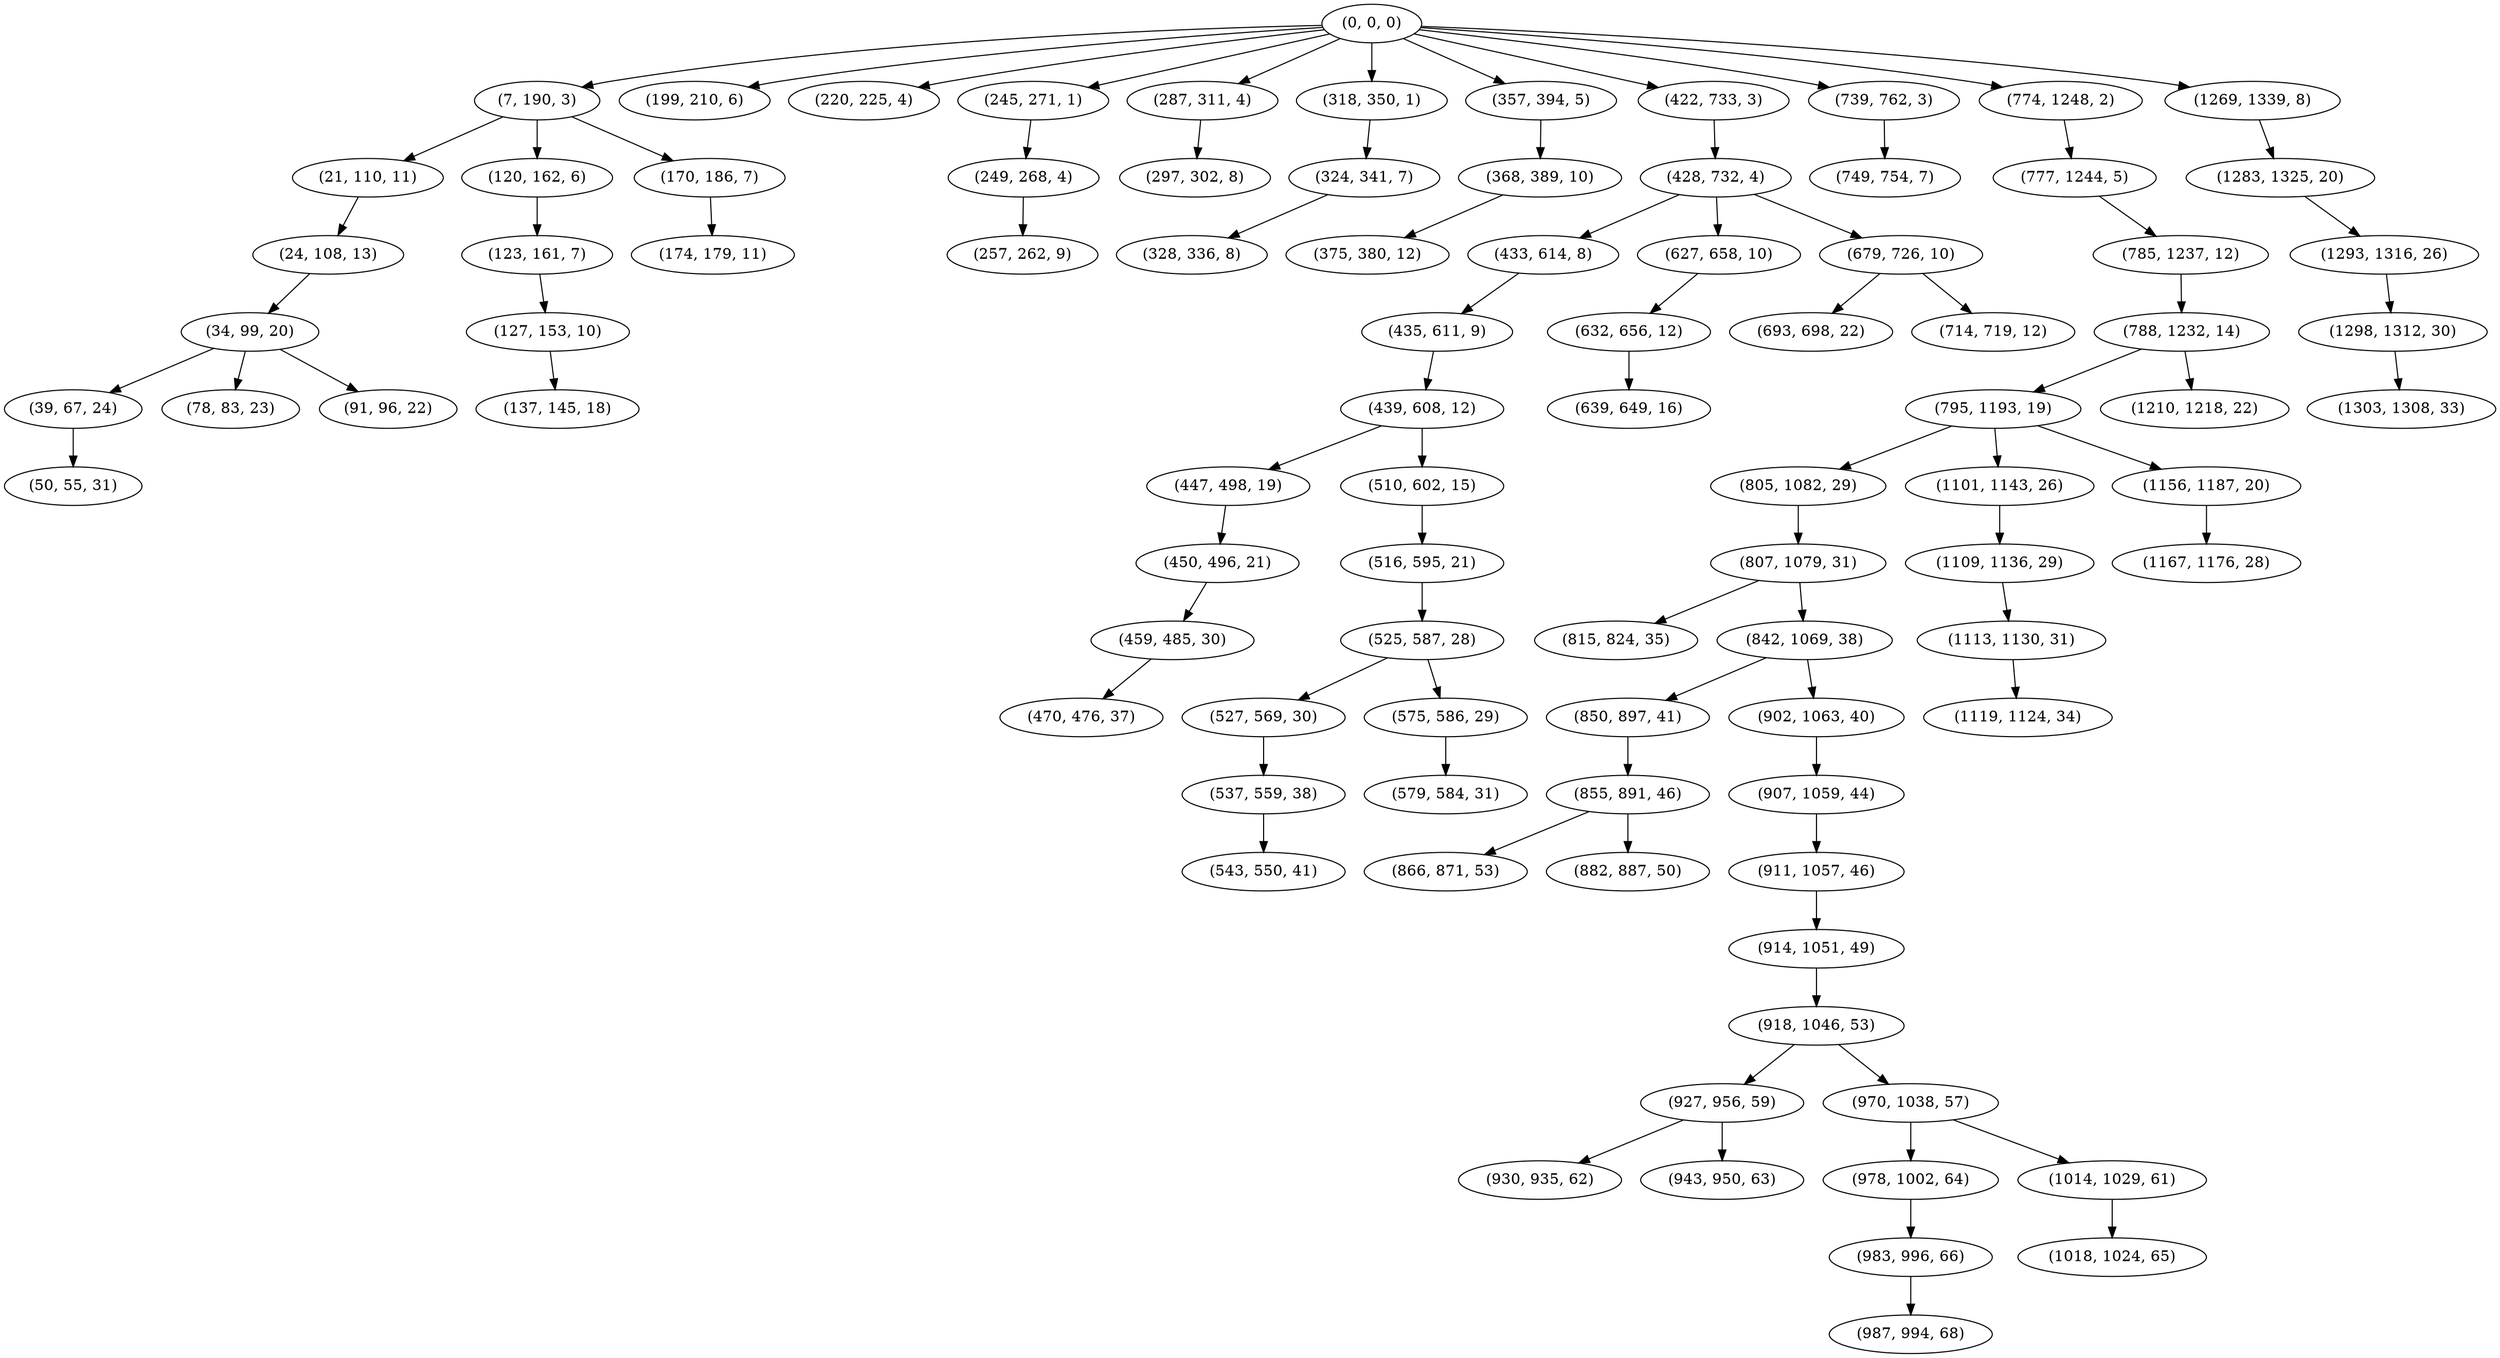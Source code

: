 digraph tree {
    "(0, 0, 0)";
    "(7, 190, 3)";
    "(21, 110, 11)";
    "(24, 108, 13)";
    "(34, 99, 20)";
    "(39, 67, 24)";
    "(50, 55, 31)";
    "(78, 83, 23)";
    "(91, 96, 22)";
    "(120, 162, 6)";
    "(123, 161, 7)";
    "(127, 153, 10)";
    "(137, 145, 18)";
    "(170, 186, 7)";
    "(174, 179, 11)";
    "(199, 210, 6)";
    "(220, 225, 4)";
    "(245, 271, 1)";
    "(249, 268, 4)";
    "(257, 262, 9)";
    "(287, 311, 4)";
    "(297, 302, 8)";
    "(318, 350, 1)";
    "(324, 341, 7)";
    "(328, 336, 8)";
    "(357, 394, 5)";
    "(368, 389, 10)";
    "(375, 380, 12)";
    "(422, 733, 3)";
    "(428, 732, 4)";
    "(433, 614, 8)";
    "(435, 611, 9)";
    "(439, 608, 12)";
    "(447, 498, 19)";
    "(450, 496, 21)";
    "(459, 485, 30)";
    "(470, 476, 37)";
    "(510, 602, 15)";
    "(516, 595, 21)";
    "(525, 587, 28)";
    "(527, 569, 30)";
    "(537, 559, 38)";
    "(543, 550, 41)";
    "(575, 586, 29)";
    "(579, 584, 31)";
    "(627, 658, 10)";
    "(632, 656, 12)";
    "(639, 649, 16)";
    "(679, 726, 10)";
    "(693, 698, 22)";
    "(714, 719, 12)";
    "(739, 762, 3)";
    "(749, 754, 7)";
    "(774, 1248, 2)";
    "(777, 1244, 5)";
    "(785, 1237, 12)";
    "(788, 1232, 14)";
    "(795, 1193, 19)";
    "(805, 1082, 29)";
    "(807, 1079, 31)";
    "(815, 824, 35)";
    "(842, 1069, 38)";
    "(850, 897, 41)";
    "(855, 891, 46)";
    "(866, 871, 53)";
    "(882, 887, 50)";
    "(902, 1063, 40)";
    "(907, 1059, 44)";
    "(911, 1057, 46)";
    "(914, 1051, 49)";
    "(918, 1046, 53)";
    "(927, 956, 59)";
    "(930, 935, 62)";
    "(943, 950, 63)";
    "(970, 1038, 57)";
    "(978, 1002, 64)";
    "(983, 996, 66)";
    "(987, 994, 68)";
    "(1014, 1029, 61)";
    "(1018, 1024, 65)";
    "(1101, 1143, 26)";
    "(1109, 1136, 29)";
    "(1113, 1130, 31)";
    "(1119, 1124, 34)";
    "(1156, 1187, 20)";
    "(1167, 1176, 28)";
    "(1210, 1218, 22)";
    "(1269, 1339, 8)";
    "(1283, 1325, 20)";
    "(1293, 1316, 26)";
    "(1298, 1312, 30)";
    "(1303, 1308, 33)";
    "(0, 0, 0)" -> "(7, 190, 3)";
    "(0, 0, 0)" -> "(199, 210, 6)";
    "(0, 0, 0)" -> "(220, 225, 4)";
    "(0, 0, 0)" -> "(245, 271, 1)";
    "(0, 0, 0)" -> "(287, 311, 4)";
    "(0, 0, 0)" -> "(318, 350, 1)";
    "(0, 0, 0)" -> "(357, 394, 5)";
    "(0, 0, 0)" -> "(422, 733, 3)";
    "(0, 0, 0)" -> "(739, 762, 3)";
    "(0, 0, 0)" -> "(774, 1248, 2)";
    "(0, 0, 0)" -> "(1269, 1339, 8)";
    "(7, 190, 3)" -> "(21, 110, 11)";
    "(7, 190, 3)" -> "(120, 162, 6)";
    "(7, 190, 3)" -> "(170, 186, 7)";
    "(21, 110, 11)" -> "(24, 108, 13)";
    "(24, 108, 13)" -> "(34, 99, 20)";
    "(34, 99, 20)" -> "(39, 67, 24)";
    "(34, 99, 20)" -> "(78, 83, 23)";
    "(34, 99, 20)" -> "(91, 96, 22)";
    "(39, 67, 24)" -> "(50, 55, 31)";
    "(120, 162, 6)" -> "(123, 161, 7)";
    "(123, 161, 7)" -> "(127, 153, 10)";
    "(127, 153, 10)" -> "(137, 145, 18)";
    "(170, 186, 7)" -> "(174, 179, 11)";
    "(245, 271, 1)" -> "(249, 268, 4)";
    "(249, 268, 4)" -> "(257, 262, 9)";
    "(287, 311, 4)" -> "(297, 302, 8)";
    "(318, 350, 1)" -> "(324, 341, 7)";
    "(324, 341, 7)" -> "(328, 336, 8)";
    "(357, 394, 5)" -> "(368, 389, 10)";
    "(368, 389, 10)" -> "(375, 380, 12)";
    "(422, 733, 3)" -> "(428, 732, 4)";
    "(428, 732, 4)" -> "(433, 614, 8)";
    "(428, 732, 4)" -> "(627, 658, 10)";
    "(428, 732, 4)" -> "(679, 726, 10)";
    "(433, 614, 8)" -> "(435, 611, 9)";
    "(435, 611, 9)" -> "(439, 608, 12)";
    "(439, 608, 12)" -> "(447, 498, 19)";
    "(439, 608, 12)" -> "(510, 602, 15)";
    "(447, 498, 19)" -> "(450, 496, 21)";
    "(450, 496, 21)" -> "(459, 485, 30)";
    "(459, 485, 30)" -> "(470, 476, 37)";
    "(510, 602, 15)" -> "(516, 595, 21)";
    "(516, 595, 21)" -> "(525, 587, 28)";
    "(525, 587, 28)" -> "(527, 569, 30)";
    "(525, 587, 28)" -> "(575, 586, 29)";
    "(527, 569, 30)" -> "(537, 559, 38)";
    "(537, 559, 38)" -> "(543, 550, 41)";
    "(575, 586, 29)" -> "(579, 584, 31)";
    "(627, 658, 10)" -> "(632, 656, 12)";
    "(632, 656, 12)" -> "(639, 649, 16)";
    "(679, 726, 10)" -> "(693, 698, 22)";
    "(679, 726, 10)" -> "(714, 719, 12)";
    "(739, 762, 3)" -> "(749, 754, 7)";
    "(774, 1248, 2)" -> "(777, 1244, 5)";
    "(777, 1244, 5)" -> "(785, 1237, 12)";
    "(785, 1237, 12)" -> "(788, 1232, 14)";
    "(788, 1232, 14)" -> "(795, 1193, 19)";
    "(788, 1232, 14)" -> "(1210, 1218, 22)";
    "(795, 1193, 19)" -> "(805, 1082, 29)";
    "(795, 1193, 19)" -> "(1101, 1143, 26)";
    "(795, 1193, 19)" -> "(1156, 1187, 20)";
    "(805, 1082, 29)" -> "(807, 1079, 31)";
    "(807, 1079, 31)" -> "(815, 824, 35)";
    "(807, 1079, 31)" -> "(842, 1069, 38)";
    "(842, 1069, 38)" -> "(850, 897, 41)";
    "(842, 1069, 38)" -> "(902, 1063, 40)";
    "(850, 897, 41)" -> "(855, 891, 46)";
    "(855, 891, 46)" -> "(866, 871, 53)";
    "(855, 891, 46)" -> "(882, 887, 50)";
    "(902, 1063, 40)" -> "(907, 1059, 44)";
    "(907, 1059, 44)" -> "(911, 1057, 46)";
    "(911, 1057, 46)" -> "(914, 1051, 49)";
    "(914, 1051, 49)" -> "(918, 1046, 53)";
    "(918, 1046, 53)" -> "(927, 956, 59)";
    "(918, 1046, 53)" -> "(970, 1038, 57)";
    "(927, 956, 59)" -> "(930, 935, 62)";
    "(927, 956, 59)" -> "(943, 950, 63)";
    "(970, 1038, 57)" -> "(978, 1002, 64)";
    "(970, 1038, 57)" -> "(1014, 1029, 61)";
    "(978, 1002, 64)" -> "(983, 996, 66)";
    "(983, 996, 66)" -> "(987, 994, 68)";
    "(1014, 1029, 61)" -> "(1018, 1024, 65)";
    "(1101, 1143, 26)" -> "(1109, 1136, 29)";
    "(1109, 1136, 29)" -> "(1113, 1130, 31)";
    "(1113, 1130, 31)" -> "(1119, 1124, 34)";
    "(1156, 1187, 20)" -> "(1167, 1176, 28)";
    "(1269, 1339, 8)" -> "(1283, 1325, 20)";
    "(1283, 1325, 20)" -> "(1293, 1316, 26)";
    "(1293, 1316, 26)" -> "(1298, 1312, 30)";
    "(1298, 1312, 30)" -> "(1303, 1308, 33)";
}
